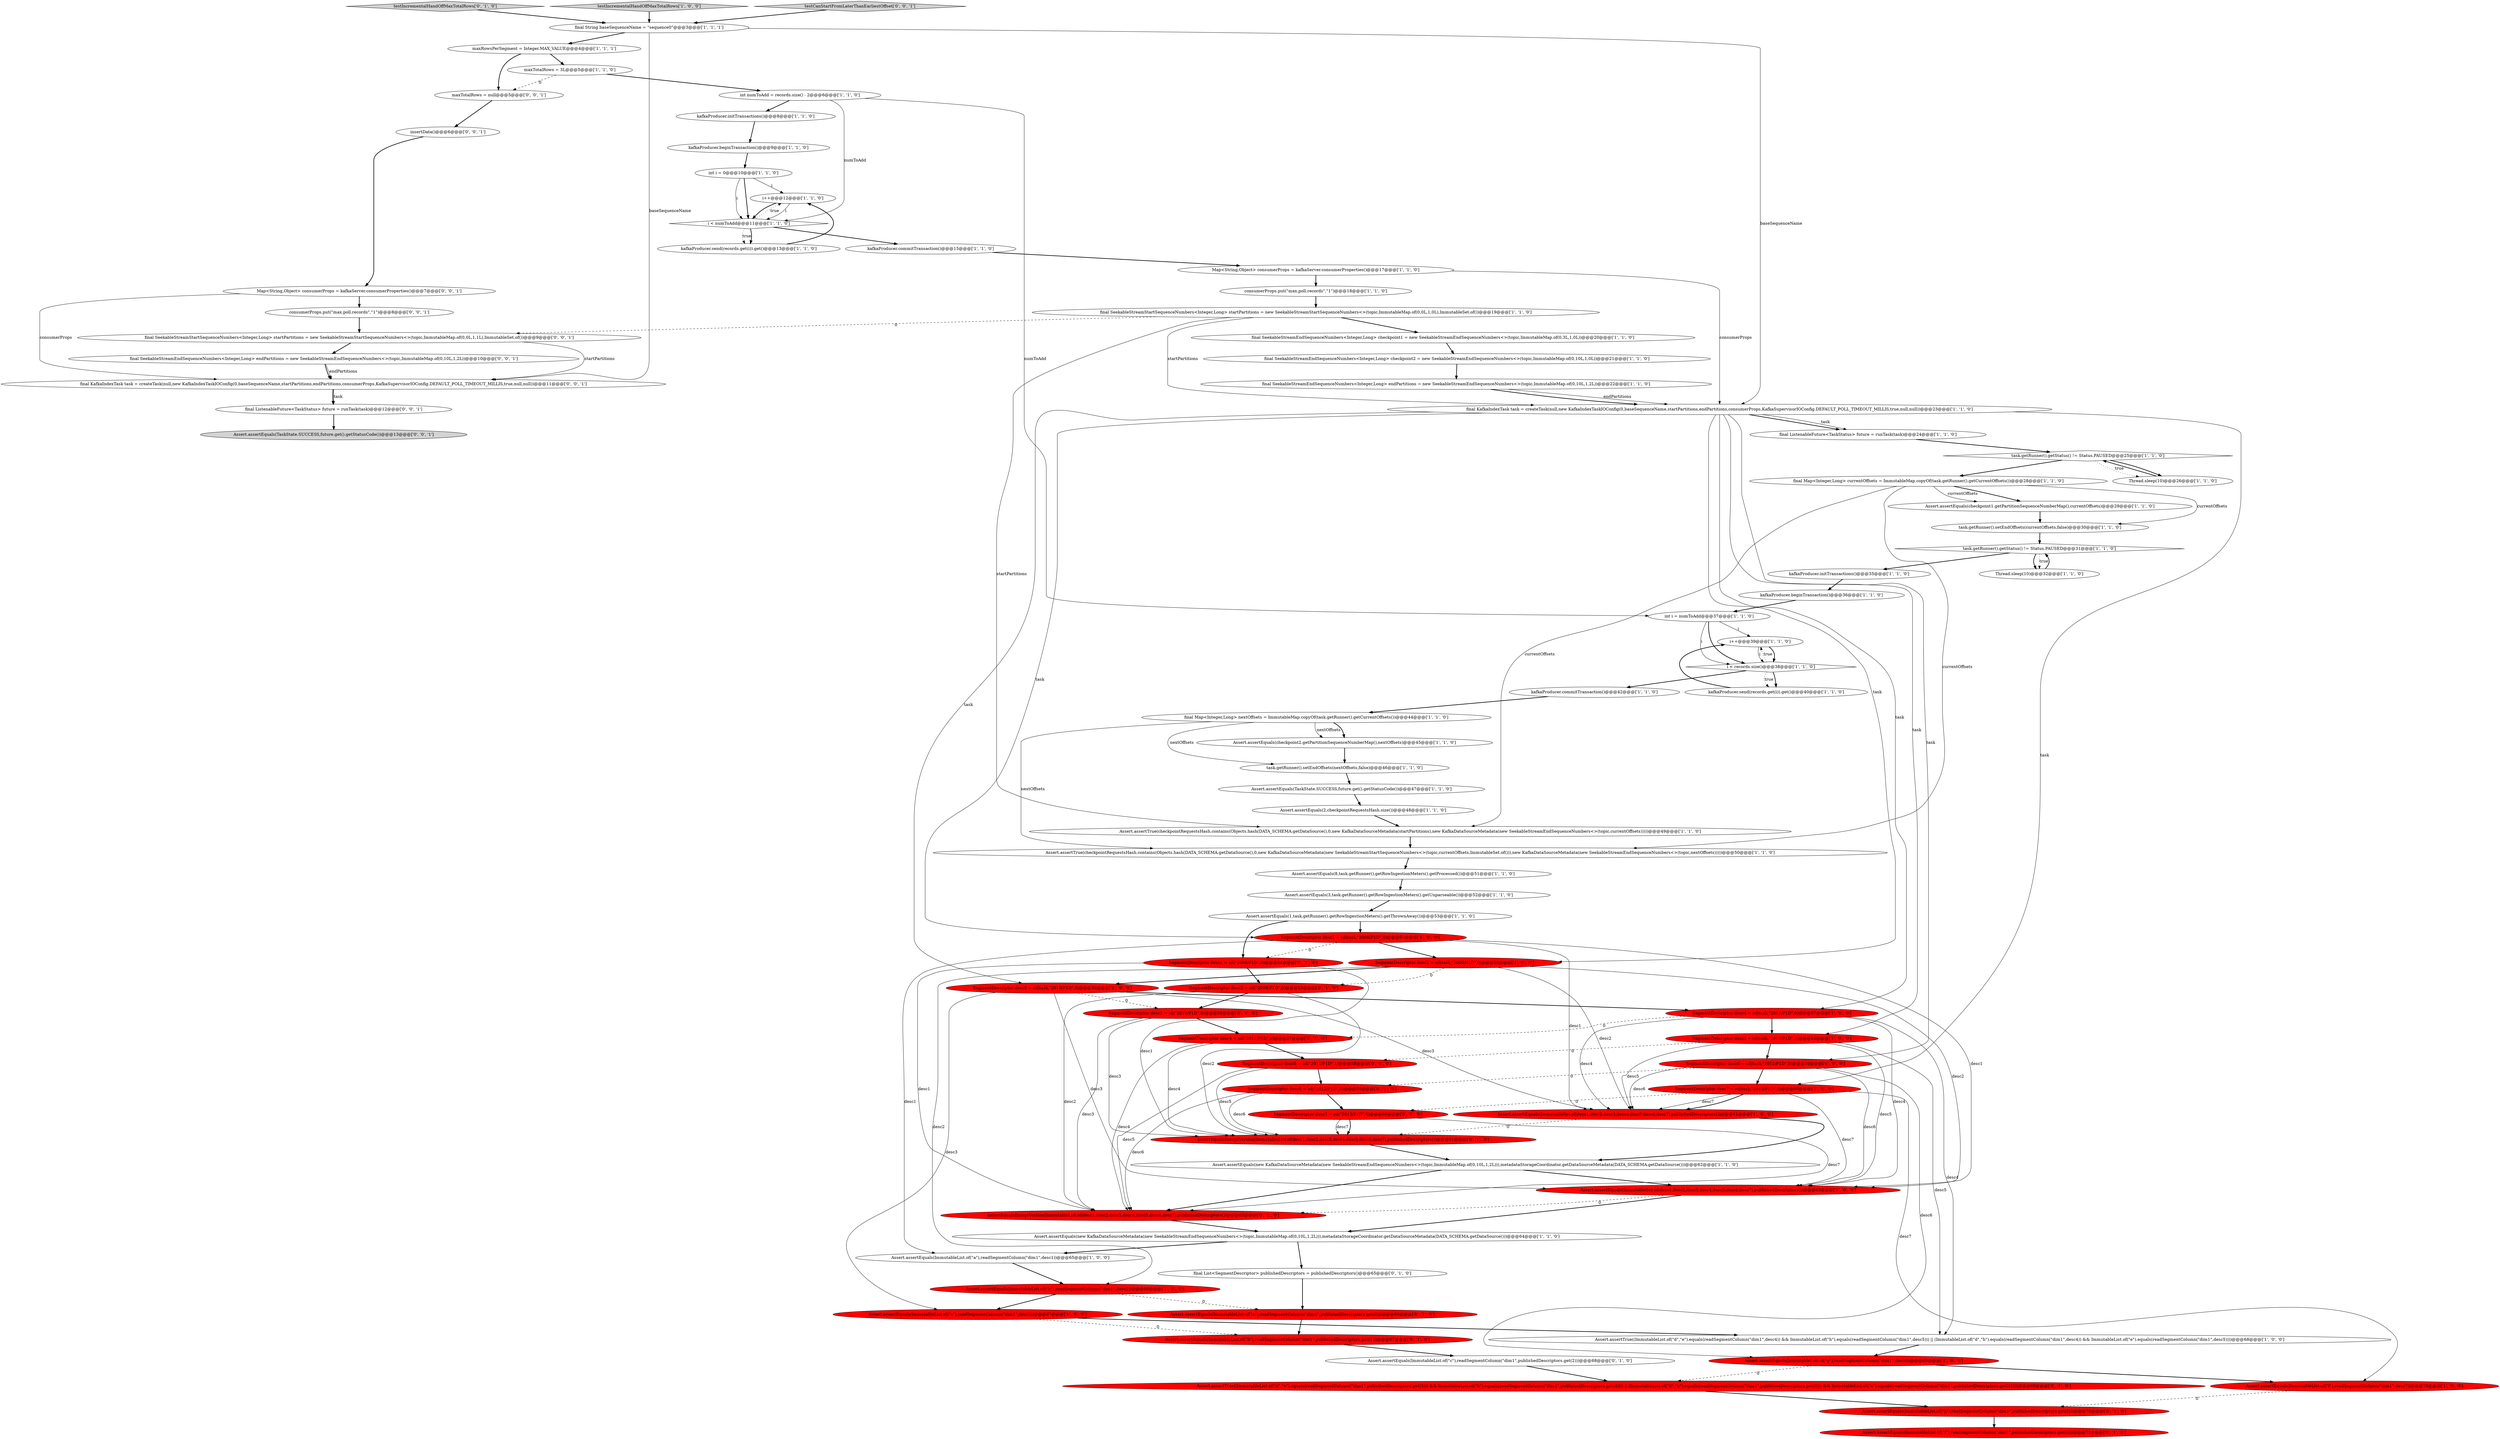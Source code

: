 digraph {
51 [style = filled, label = "kafkaProducer.beginTransaction()@@@9@@@['1', '1', '0']", fillcolor = white, shape = ellipse image = "AAA0AAABBB1BBB"];
68 [style = filled, label = "SegmentDescriptor desc2 = sd(\"2009/P1D\",0)@@@55@@@['0', '1', '0']", fillcolor = red, shape = ellipse image = "AAA1AAABBB2BBB"];
2 [style = filled, label = "SegmentDescriptor desc5 = sd(task,\"2011/P1D\",1)@@@58@@@['1', '0', '0']", fillcolor = red, shape = ellipse image = "AAA1AAABBB1BBB"];
11 [style = filled, label = "kafkaProducer.beginTransaction()@@@36@@@['1', '1', '0']", fillcolor = white, shape = ellipse image = "AAA0AAABBB1BBB"];
38 [style = filled, label = "SegmentDescriptor desc2 = sd(task,\"2009/P1D\",0)@@@55@@@['1', '0', '0']", fillcolor = red, shape = ellipse image = "AAA1AAABBB1BBB"];
65 [style = filled, label = "Assert.assertEquals(ImmutableList.of(\"b\"),readSegmentColumn(\"dim1\",publishedDescriptors.get(1)))@@@67@@@['0', '1', '0']", fillcolor = red, shape = ellipse image = "AAA1AAABBB2BBB"];
3 [style = filled, label = "Assert.assertEquals(ImmutableList.of(\"a\"),readSegmentColumn(\"dim1\",desc1))@@@65@@@['1', '0', '0']", fillcolor = white, shape = ellipse image = "AAA0AAABBB1BBB"];
49 [style = filled, label = "final SeekableStreamEndSequenceNumbers<Integer,Long> endPartitions = new SeekableStreamEndSequenceNumbers<>(topic,ImmutableMap.of(0,10L,1,2L))@@@22@@@['1', '1', '0']", fillcolor = white, shape = ellipse image = "AAA0AAABBB1BBB"];
53 [style = filled, label = "task.getRunner().setEndOffsets(currentOffsets,false)@@@30@@@['1', '1', '0']", fillcolor = white, shape = ellipse image = "AAA0AAABBB1BBB"];
34 [style = filled, label = "int numToAdd = records.size() - 2@@@6@@@['1', '1', '0']", fillcolor = white, shape = ellipse image = "AAA0AAABBB1BBB"];
27 [style = filled, label = "Assert.assertEquals(ImmutableList.of(\"b\"),readSegmentColumn(\"dim1\",desc2))@@@66@@@['1', '0', '0']", fillcolor = red, shape = ellipse image = "AAA1AAABBB1BBB"];
12 [style = filled, label = "SegmentDescriptor desc1 = sd(task,\"2008/P1D\",0)@@@54@@@['1', '0', '0']", fillcolor = red, shape = ellipse image = "AAA1AAABBB1BBB"];
70 [style = filled, label = "testIncrementalHandOffMaxTotalRows['0', '1', '0']", fillcolor = lightgray, shape = diamond image = "AAA0AAABBB2BBB"];
66 [style = filled, label = "Assert.assertTrue((ImmutableList.of(\"d\",\"e\").equals(readSegmentColumn(\"dim1\",publishedDescriptors.get(3))) && ImmutableList.of(\"h\").equals(readSegmentColumn(\"dim1\",publishedDescriptors.get(4)))) || (ImmutableList.of(\"d\",\"h\").equals(readSegmentColumn(\"dim1\",publishedDescriptors.get(3))) && ImmutableList.of(\"e\").equals(readSegmentColumn(\"dim1\",publishedDescriptors.get(4)))))@@@69@@@['0', '1', '0']", fillcolor = red, shape = ellipse image = "AAA1AAABBB2BBB"];
28 [style = filled, label = "testIncrementalHandOffMaxTotalRows['1', '0', '0']", fillcolor = lightgray, shape = diamond image = "AAA0AAABBB1BBB"];
22 [style = filled, label = "Assert.assertEquals(3,task.getRunner().getRowIngestionMeters().getUnparseable())@@@52@@@['1', '1', '0']", fillcolor = white, shape = ellipse image = "AAA0AAABBB1BBB"];
37 [style = filled, label = "Map<String,Object> consumerProps = kafkaServer.consumerProperties()@@@17@@@['1', '1', '0']", fillcolor = white, shape = ellipse image = "AAA0AAABBB1BBB"];
13 [style = filled, label = "SegmentDescriptor desc3 = sd(task,\"2010/P1D\",0)@@@56@@@['1', '0', '0']", fillcolor = red, shape = ellipse image = "AAA1AAABBB1BBB"];
48 [style = filled, label = "SegmentDescriptor desc4 = sd(task,\"2011/P1D\",0)@@@57@@@['1', '0', '0']", fillcolor = red, shape = ellipse image = "AAA1AAABBB1BBB"];
29 [style = filled, label = "SegmentDescriptor desc7 = sd(task,\"2013/P1D\",0)@@@60@@@['1', '0', '0']", fillcolor = red, shape = ellipse image = "AAA1AAABBB1BBB"];
85 [style = filled, label = "final KafkaIndexTask task = createTask(null,new KafkaIndexTaskIOConfig(0,baseSequenceName,startPartitions,endPartitions,consumerProps,KafkaSupervisorIOConfig.DEFAULT_POLL_TIMEOUT_MILLIS,true,null,null))@@@11@@@['0', '0', '1']", fillcolor = white, shape = ellipse image = "AAA0AAABBB3BBB"];
20 [style = filled, label = "kafkaProducer.commitTransaction()@@@42@@@['1', '1', '0']", fillcolor = white, shape = ellipse image = "AAA0AAABBB1BBB"];
67 [style = filled, label = "SegmentDescriptor desc7 = sd(\"2013/P1D\",0)@@@60@@@['0', '1', '0']", fillcolor = red, shape = ellipse image = "AAA1AAABBB2BBB"];
4 [style = filled, label = "maxTotalRows = 3L@@@5@@@['1', '1', '0']", fillcolor = white, shape = ellipse image = "AAA0AAABBB1BBB"];
86 [style = filled, label = "consumerProps.put(\"max.poll.records\",\"1\")@@@8@@@['0', '0', '1']", fillcolor = white, shape = ellipse image = "AAA0AAABBB3BBB"];
24 [style = filled, label = "Assert.assertEquals(new KafkaDataSourceMetadata(new SeekableStreamEndSequenceNumbers<>(topic,ImmutableMap.of(0,10L,1,2L))),metadataStorageCoordinator.getDataSourceMetadata(DATA_SCHEMA.getDataSource()))@@@62@@@['1', '1', '0']", fillcolor = white, shape = ellipse image = "AAA0AAABBB1BBB"];
33 [style = filled, label = "kafkaProducer.send(records.get(i)).get()@@@13@@@['1', '1', '0']", fillcolor = white, shape = ellipse image = "AAA0AAABBB1BBB"];
45 [style = filled, label = "Assert.assertEquals(2,checkpointRequestsHash.size())@@@48@@@['1', '1', '0']", fillcolor = white, shape = ellipse image = "AAA0AAABBB1BBB"];
35 [style = filled, label = "Thread.sleep(10)@@@26@@@['1', '1', '0']", fillcolor = white, shape = ellipse image = "AAA0AAABBB1BBB"];
18 [style = filled, label = "final SeekableStreamStartSequenceNumbers<Integer,Long> startPartitions = new SeekableStreamStartSequenceNumbers<>(topic,ImmutableMap.of(0,0L,1,0L),ImmutableSet.of())@@@19@@@['1', '1', '0']", fillcolor = white, shape = ellipse image = "AAA0AAABBB1BBB"];
14 [style = filled, label = "final SeekableStreamEndSequenceNumbers<Integer,Long> checkpoint2 = new SeekableStreamEndSequenceNumbers<>(topic,ImmutableMap.of(0,10L,1,0L))@@@21@@@['1', '1', '0']", fillcolor = white, shape = ellipse image = "AAA0AAABBB1BBB"];
46 [style = filled, label = "Assert.assertEquals(1,task.getRunner().getRowIngestionMeters().getThrownAway())@@@53@@@['1', '1', '0']", fillcolor = white, shape = ellipse image = "AAA0AAABBB1BBB"];
76 [style = filled, label = "SegmentDescriptor desc4 = sd(\"2011/P1D\",0)@@@57@@@['0', '1', '0']", fillcolor = red, shape = ellipse image = "AAA1AAABBB2BBB"];
63 [style = filled, label = "SegmentDescriptor desc1 = sd(\"2008/P1D\",0)@@@54@@@['0', '1', '0']", fillcolor = red, shape = ellipse image = "AAA1AAABBB2BBB"];
23 [style = filled, label = "SegmentDescriptor desc6 = sd(task,\"2012/P1D\",0)@@@59@@@['1', '0', '0']", fillcolor = red, shape = ellipse image = "AAA1AAABBB1BBB"];
5 [style = filled, label = "Assert.assertEquals(new KafkaDataSourceMetadata(new SeekableStreamEndSequenceNumbers<>(topic,ImmutableMap.of(0,10L,1,2L))),metadataStorageCoordinator.getDataSourceMetadata(DATA_SCHEMA.getDataSource()))@@@64@@@['1', '1', '0']", fillcolor = white, shape = ellipse image = "AAA0AAABBB1BBB"];
58 [style = filled, label = "Assert.assertTrue(checkpointRequestsHash.contains(Objects.hash(DATA_SCHEMA.getDataSource(),0,new KafkaDataSourceMetadata(new SeekableStreamStartSequenceNumbers<>(topic,currentOffsets,ImmutableSet.of())),new KafkaDataSourceMetadata(new SeekableStreamEndSequenceNumbers<>(topic,nextOffsets)))))@@@50@@@['1', '1', '0']", fillcolor = white, shape = ellipse image = "AAA0AAABBB1BBB"];
21 [style = filled, label = "i++@@@39@@@['1', '1', '0']", fillcolor = white, shape = ellipse image = "AAA0AAABBB1BBB"];
64 [style = filled, label = "Assert.assertEquals(ImmutableList.of(\"c\"),readSegmentColumn(\"dim1\",publishedDescriptors.get(2)))@@@68@@@['0', '1', '0']", fillcolor = white, shape = ellipse image = "AAA0AAABBB2BBB"];
44 [style = filled, label = "final KafkaIndexTask task = createTask(null,new KafkaIndexTaskIOConfig(0,baseSequenceName,startPartitions,endPartitions,consumerProps,KafkaSupervisorIOConfig.DEFAULT_POLL_TIMEOUT_MILLIS,true,null,null))@@@23@@@['1', '1', '0']", fillcolor = white, shape = ellipse image = "AAA0AAABBB1BBB"];
82 [style = filled, label = "insertData()@@@6@@@['0', '0', '1']", fillcolor = white, shape = ellipse image = "AAA0AAABBB3BBB"];
31 [style = filled, label = "maxRowsPerSegment = Integer.MAX_VALUE@@@4@@@['1', '1', '1']", fillcolor = white, shape = ellipse image = "AAA0AAABBB1BBB"];
50 [style = filled, label = "task.getRunner().setEndOffsets(nextOffsets,false)@@@46@@@['1', '1', '0']", fillcolor = white, shape = ellipse image = "AAA0AAABBB1BBB"];
1 [style = filled, label = "Assert.assertTrue((ImmutableList.of(\"d\",\"e\").equals(readSegmentColumn(\"dim1\",desc4)) && ImmutableList.of(\"h\").equals(readSegmentColumn(\"dim1\",desc5))) || (ImmutableList.of(\"d\",\"h\").equals(readSegmentColumn(\"dim1\",desc4)) && ImmutableList.of(\"e\").equals(readSegmentColumn(\"dim1\",desc5))))@@@68@@@['1', '0', '0']", fillcolor = white, shape = ellipse image = "AAA0AAABBB1BBB"];
84 [style = filled, label = "Assert.assertEquals(TaskState.SUCCESS,future.get().getStatusCode())@@@13@@@['0', '0', '1']", fillcolor = lightgray, shape = ellipse image = "AAA0AAABBB3BBB"];
57 [style = filled, label = "final Map<Integer,Long> currentOffsets = ImmutableMap.copyOf(task.getRunner().getCurrentOffsets())@@@28@@@['1', '1', '0']", fillcolor = white, shape = ellipse image = "AAA0AAABBB1BBB"];
80 [style = filled, label = "Map<String,Object> consumerProps = kafkaServer.consumerProperties()@@@7@@@['0', '0', '1']", fillcolor = white, shape = ellipse image = "AAA0AAABBB3BBB"];
17 [style = filled, label = "Thread.sleep(10)@@@32@@@['1', '1', '0']", fillcolor = white, shape = ellipse image = "AAA0AAABBB1BBB"];
62 [style = filled, label = "SegmentDescriptor desc6 = sd(\"2012/P1D\",0)@@@59@@@['0', '1', '0']", fillcolor = red, shape = ellipse image = "AAA1AAABBB2BBB"];
71 [style = filled, label = "assertEqualsExceptVersion(ImmutableList.of(desc1,desc2,desc3,desc4,desc5,desc6,desc7),publishedDescriptors())@@@61@@@['0', '1', '0']", fillcolor = red, shape = ellipse image = "AAA1AAABBB2BBB"];
83 [style = filled, label = "maxTotalRows = null@@@5@@@['0', '0', '1']", fillcolor = white, shape = ellipse image = "AAA0AAABBB3BBB"];
60 [style = filled, label = "final ListenableFuture<TaskStatus> future = runTask(task)@@@24@@@['1', '1', '0']", fillcolor = white, shape = ellipse image = "AAA0AAABBB1BBB"];
9 [style = filled, label = "kafkaProducer.send(records.get(i)).get()@@@40@@@['1', '1', '0']", fillcolor = white, shape = ellipse image = "AAA0AAABBB1BBB"];
19 [style = filled, label = "Assert.assertEquals(ImmutableSet.of(desc1,desc2,desc3,desc4,desc5,desc6,desc7),publishedDescriptors())@@@61@@@['1', '0', '0']", fillcolor = red, shape = ellipse image = "AAA1AAABBB1BBB"];
55 [style = filled, label = "Assert.assertEquals(ImmutableSet.of(desc1,desc2,desc3,desc4,desc5,desc6,desc7),publishedDescriptors())@@@63@@@['1', '0', '0']", fillcolor = red, shape = ellipse image = "AAA1AAABBB1BBB"];
40 [style = filled, label = "int i = numToAdd@@@37@@@['1', '1', '0']", fillcolor = white, shape = ellipse image = "AAA0AAABBB1BBB"];
73 [style = filled, label = "final List<SegmentDescriptor> publishedDescriptors = publishedDescriptors()@@@65@@@['0', '1', '0']", fillcolor = white, shape = ellipse image = "AAA0AAABBB2BBB"];
72 [style = filled, label = "Assert.assertEquals(ImmutableList.of(\"f\"),readSegmentColumn(\"dim1\",publishedDescriptors.get(6)))@@@71@@@['0', '1', '0']", fillcolor = red, shape = ellipse image = "AAA1AAABBB2BBB"];
7 [style = filled, label = "consumerProps.put(\"max.poll.records\",\"1\")@@@18@@@['1', '1', '0']", fillcolor = white, shape = ellipse image = "AAA0AAABBB1BBB"];
8 [style = filled, label = "i++@@@12@@@['1', '1', '0']", fillcolor = white, shape = ellipse image = "AAA0AAABBB1BBB"];
74 [style = filled, label = "assertEqualsExceptVersion(ImmutableList.of(desc1,desc2,desc3,desc4,desc5,desc6,desc7),publishedDescriptors())@@@63@@@['0', '1', '0']", fillcolor = red, shape = ellipse image = "AAA1AAABBB2BBB"];
16 [style = filled, label = "Assert.assertEquals(ImmutableList.of(\"g\"),readSegmentColumn(\"dim1\",desc6))@@@69@@@['1', '0', '0']", fillcolor = red, shape = ellipse image = "AAA1AAABBB1BBB"];
0 [style = filled, label = "Assert.assertEquals(checkpoint2.getPartitionSequenceNumberMap(),nextOffsets)@@@45@@@['1', '1', '0']", fillcolor = white, shape = ellipse image = "AAA0AAABBB1BBB"];
54 [style = filled, label = "final SeekableStreamEndSequenceNumbers<Integer,Long> checkpoint1 = new SeekableStreamEndSequenceNumbers<>(topic,ImmutableMap.of(0,3L,1,0L))@@@20@@@['1', '1', '0']", fillcolor = white, shape = ellipse image = "AAA0AAABBB1BBB"];
87 [style = filled, label = "testCanStartFromLaterThanEarliestOffset['0', '0', '1']", fillcolor = lightgray, shape = diamond image = "AAA0AAABBB3BBB"];
42 [style = filled, label = "task.getRunner().getStatus() != Status.PAUSED@@@25@@@['1', '1', '0']", fillcolor = white, shape = diamond image = "AAA0AAABBB1BBB"];
77 [style = filled, label = "Assert.assertEquals(ImmutableList.of(\"a\"),readSegmentColumn(\"dim1\",publishedDescriptors.get(0)))@@@66@@@['0', '1', '0']", fillcolor = red, shape = ellipse image = "AAA1AAABBB2BBB"];
30 [style = filled, label = "Assert.assertEquals(ImmutableList.of(\"c\"),readSegmentColumn(\"dim1\",desc3))@@@67@@@['1', '0', '0']", fillcolor = red, shape = ellipse image = "AAA1AAABBB1BBB"];
15 [style = filled, label = "task.getRunner().getStatus() != Status.PAUSED@@@31@@@['1', '1', '0']", fillcolor = white, shape = diamond image = "AAA0AAABBB1BBB"];
32 [style = filled, label = "int i = 0@@@10@@@['1', '1', '0']", fillcolor = white, shape = ellipse image = "AAA0AAABBB1BBB"];
47 [style = filled, label = "i < records.size()@@@38@@@['1', '1', '0']", fillcolor = white, shape = diamond image = "AAA0AAABBB1BBB"];
59 [style = filled, label = "i < numToAdd@@@11@@@['1', '1', '0']", fillcolor = white, shape = diamond image = "AAA0AAABBB1BBB"];
39 [style = filled, label = "kafkaProducer.initTransactions()@@@8@@@['1', '1', '0']", fillcolor = white, shape = ellipse image = "AAA0AAABBB1BBB"];
61 [style = filled, label = "SegmentDescriptor desc5 = sd(\"2011/P1D\",1)@@@58@@@['0', '1', '0']", fillcolor = red, shape = ellipse image = "AAA1AAABBB2BBB"];
43 [style = filled, label = "Assert.assertEquals(checkpoint1.getPartitionSequenceNumberMap(),currentOffsets)@@@29@@@['1', '1', '0']", fillcolor = white, shape = ellipse image = "AAA0AAABBB1BBB"];
78 [style = filled, label = "final SeekableStreamEndSequenceNumbers<Integer,Long> endPartitions = new SeekableStreamEndSequenceNumbers<>(topic,ImmutableMap.of(0,10L,1,2L))@@@10@@@['0', '0', '1']", fillcolor = white, shape = ellipse image = "AAA0AAABBB3BBB"];
25 [style = filled, label = "Assert.assertEquals(TaskState.SUCCESS,future.get().getStatusCode())@@@47@@@['1', '1', '0']", fillcolor = white, shape = ellipse image = "AAA0AAABBB1BBB"];
52 [style = filled, label = "final String baseSequenceName = \"sequence0\"@@@3@@@['1', '1', '1']", fillcolor = white, shape = ellipse image = "AAA0AAABBB1BBB"];
10 [style = filled, label = "final Map<Integer,Long> nextOffsets = ImmutableMap.copyOf(task.getRunner().getCurrentOffsets())@@@44@@@['1', '1', '0']", fillcolor = white, shape = ellipse image = "AAA0AAABBB1BBB"];
56 [style = filled, label = "kafkaProducer.initTransactions()@@@35@@@['1', '1', '0']", fillcolor = white, shape = ellipse image = "AAA0AAABBB1BBB"];
6 [style = filled, label = "kafkaProducer.commitTransaction()@@@15@@@['1', '1', '0']", fillcolor = white, shape = ellipse image = "AAA0AAABBB1BBB"];
36 [style = filled, label = "Assert.assertEquals(8,task.getRunner().getRowIngestionMeters().getProcessed())@@@51@@@['1', '1', '0']", fillcolor = white, shape = ellipse image = "AAA0AAABBB1BBB"];
41 [style = filled, label = "Assert.assertTrue(checkpointRequestsHash.contains(Objects.hash(DATA_SCHEMA.getDataSource(),0,new KafkaDataSourceMetadata(startPartitions),new KafkaDataSourceMetadata(new SeekableStreamEndSequenceNumbers<>(topic,currentOffsets)))))@@@49@@@['1', '1', '0']", fillcolor = white, shape = ellipse image = "AAA0AAABBB1BBB"];
26 [style = filled, label = "Assert.assertEquals(ImmutableList.of(\"f\"),readSegmentColumn(\"dim1\",desc7))@@@70@@@['1', '0', '0']", fillcolor = red, shape = ellipse image = "AAA1AAABBB1BBB"];
75 [style = filled, label = "Assert.assertEquals(ImmutableList.of(\"g\"),readSegmentColumn(\"dim1\",publishedDescriptors.get(5)))@@@70@@@['0', '1', '0']", fillcolor = red, shape = ellipse image = "AAA1AAABBB2BBB"];
81 [style = filled, label = "final ListenableFuture<TaskStatus> future = runTask(task)@@@12@@@['0', '0', '1']", fillcolor = white, shape = ellipse image = "AAA0AAABBB3BBB"];
79 [style = filled, label = "final SeekableStreamStartSequenceNumbers<Integer,Long> startPartitions = new SeekableStreamStartSequenceNumbers<>(topic,ImmutableMap.of(0,0L,1,1L),ImmutableSet.of())@@@9@@@['0', '0', '1']", fillcolor = white, shape = ellipse image = "AAA0AAABBB3BBB"];
69 [style = filled, label = "SegmentDescriptor desc3 = sd(\"2010/P1D\",0)@@@56@@@['0', '1', '0']", fillcolor = red, shape = ellipse image = "AAA1AAABBB2BBB"];
5->3 [style = bold, label=""];
40->47 [style = solid, label="i"];
47->9 [style = bold, label=""];
8->59 [style = solid, label="i"];
52->44 [style = solid, label="baseSequenceName"];
44->23 [style = solid, label="task"];
10->58 [style = solid, label="nextOffsets"];
69->76 [style = bold, label=""];
38->55 [style = solid, label="desc2"];
68->69 [style = bold, label=""];
48->76 [style = dashed, label="0"];
25->45 [style = bold, label=""];
32->59 [style = solid, label="i"];
61->74 [style = solid, label="desc5"];
85->81 [style = solid, label="task"];
38->68 [style = dashed, label="0"];
76->61 [style = bold, label=""];
10->0 [style = solid, label="nextOffsets"];
67->71 [style = bold, label=""];
23->62 [style = dashed, label="0"];
49->44 [style = solid, label="endPartitions"];
44->29 [style = solid, label="task"];
27->77 [style = dashed, label="0"];
51->32 [style = bold, label=""];
26->75 [style = dashed, label="0"];
87->52 [style = bold, label=""];
62->67 [style = bold, label=""];
3->27 [style = bold, label=""];
19->24 [style = bold, label=""];
23->29 [style = bold, label=""];
2->23 [style = bold, label=""];
15->17 [style = bold, label=""];
12->38 [style = bold, label=""];
28->52 [style = bold, label=""];
39->51 [style = bold, label=""];
68->74 [style = solid, label="desc2"];
43->53 [style = bold, label=""];
40->47 [style = bold, label=""];
48->1 [style = solid, label="desc4"];
9->21 [style = bold, label=""];
71->24 [style = bold, label=""];
68->71 [style = solid, label="desc2"];
59->6 [style = bold, label=""];
41->58 [style = bold, label=""];
74->5 [style = bold, label=""];
44->13 [style = solid, label="task"];
79->85 [style = solid, label="startPartitions"];
29->19 [style = solid, label="desc7"];
61->71 [style = solid, label="desc5"];
31->83 [style = bold, label=""];
38->19 [style = solid, label="desc2"];
45->41 [style = bold, label=""];
69->74 [style = solid, label="desc3"];
12->63 [style = dashed, label="0"];
57->58 [style = solid, label="currentOffsets"];
22->46 [style = bold, label=""];
48->2 [style = bold, label=""];
80->85 [style = solid, label="consumerProps"];
2->1 [style = solid, label="desc5"];
57->53 [style = solid, label="currentOffsets"];
24->55 [style = bold, label=""];
27->30 [style = bold, label=""];
80->86 [style = bold, label=""];
16->26 [style = bold, label=""];
31->4 [style = bold, label=""];
29->67 [style = dashed, label="0"];
34->40 [style = solid, label="numToAdd"];
55->5 [style = bold, label=""];
13->69 [style = dashed, label="0"];
23->19 [style = solid, label="desc6"];
32->59 [style = bold, label=""];
5->73 [style = bold, label=""];
15->17 [style = dotted, label="true"];
32->8 [style = solid, label="i"];
2->61 [style = dashed, label="0"];
46->63 [style = bold, label=""];
18->79 [style = dashed, label="0"];
62->71 [style = solid, label="desc6"];
69->71 [style = solid, label="desc3"];
1->16 [style = bold, label=""];
10->0 [style = bold, label=""];
18->44 [style = solid, label="startPartitions"];
24->74 [style = bold, label=""];
17->15 [style = bold, label=""];
64->66 [style = bold, label=""];
67->71 [style = solid, label="desc7"];
29->55 [style = solid, label="desc7"];
44->38 [style = solid, label="task"];
34->59 [style = solid, label="numToAdd"];
77->65 [style = bold, label=""];
33->8 [style = bold, label=""];
12->19 [style = solid, label="desc1"];
56->11 [style = bold, label=""];
48->19 [style = solid, label="desc4"];
40->21 [style = solid, label="i"];
21->47 [style = bold, label=""];
44->12 [style = solid, label="task"];
76->74 [style = solid, label="desc4"];
59->33 [style = dotted, label="true"];
35->42 [style = bold, label=""];
18->41 [style = solid, label="startPartitions"];
44->48 [style = solid, label="task"];
49->44 [style = bold, label=""];
13->19 [style = solid, label="desc3"];
78->85 [style = bold, label=""];
13->48 [style = bold, label=""];
8->59 [style = bold, label=""];
67->74 [style = solid, label="desc7"];
37->7 [style = bold, label=""];
6->37 [style = bold, label=""];
66->75 [style = bold, label=""];
44->2 [style = solid, label="task"];
47->9 [style = dotted, label="true"];
29->19 [style = bold, label=""];
42->57 [style = bold, label=""];
4->83 [style = dashed, label="0"];
34->39 [style = bold, label=""];
85->81 [style = bold, label=""];
19->71 [style = dashed, label="0"];
7->18 [style = bold, label=""];
57->43 [style = bold, label=""];
75->72 [style = bold, label=""];
13->55 [style = solid, label="desc3"];
47->21 [style = dotted, label="true"];
59->33 [style = bold, label=""];
30->65 [style = dashed, label="0"];
15->56 [style = bold, label=""];
60->42 [style = bold, label=""];
4->34 [style = bold, label=""];
61->62 [style = bold, label=""];
54->14 [style = bold, label=""];
81->84 [style = bold, label=""];
23->16 [style = solid, label="desc6"];
58->36 [style = bold, label=""];
57->43 [style = solid, label="currentOffsets"];
38->27 [style = solid, label="desc2"];
82->80 [style = bold, label=""];
29->26 [style = solid, label="desc7"];
23->55 [style = solid, label="desc6"];
44->60 [style = bold, label=""];
30->1 [style = bold, label=""];
48->55 [style = solid, label="desc4"];
14->49 [style = bold, label=""];
46->12 [style = bold, label=""];
13->30 [style = solid, label="desc3"];
2->55 [style = solid, label="desc5"];
44->60 [style = solid, label="task"];
65->64 [style = bold, label=""];
12->3 [style = solid, label="desc1"];
2->19 [style = solid, label="desc5"];
62->74 [style = solid, label="desc6"];
63->74 [style = solid, label="desc1"];
21->47 [style = solid, label="i"];
10->50 [style = solid, label="nextOffsets"];
37->44 [style = solid, label="consumerProps"];
11->40 [style = bold, label=""];
63->71 [style = solid, label="desc1"];
16->66 [style = dashed, label="0"];
0->50 [style = bold, label=""];
50->25 [style = bold, label=""];
42->35 [style = bold, label=""];
20->10 [style = bold, label=""];
83->82 [style = bold, label=""];
57->41 [style = solid, label="currentOffsets"];
63->68 [style = bold, label=""];
79->78 [style = bold, label=""];
47->20 [style = bold, label=""];
52->85 [style = solid, label="baseSequenceName"];
70->52 [style = bold, label=""];
52->31 [style = bold, label=""];
42->35 [style = dotted, label="true"];
53->15 [style = bold, label=""];
73->77 [style = bold, label=""];
86->79 [style = bold, label=""];
59->8 [style = dotted, label="true"];
18->54 [style = bold, label=""];
12->55 [style = solid, label="desc1"];
76->71 [style = solid, label="desc4"];
38->13 [style = bold, label=""];
55->74 [style = dashed, label="0"];
78->85 [style = solid, label="endPartitions"];
36->22 [style = bold, label=""];
}
